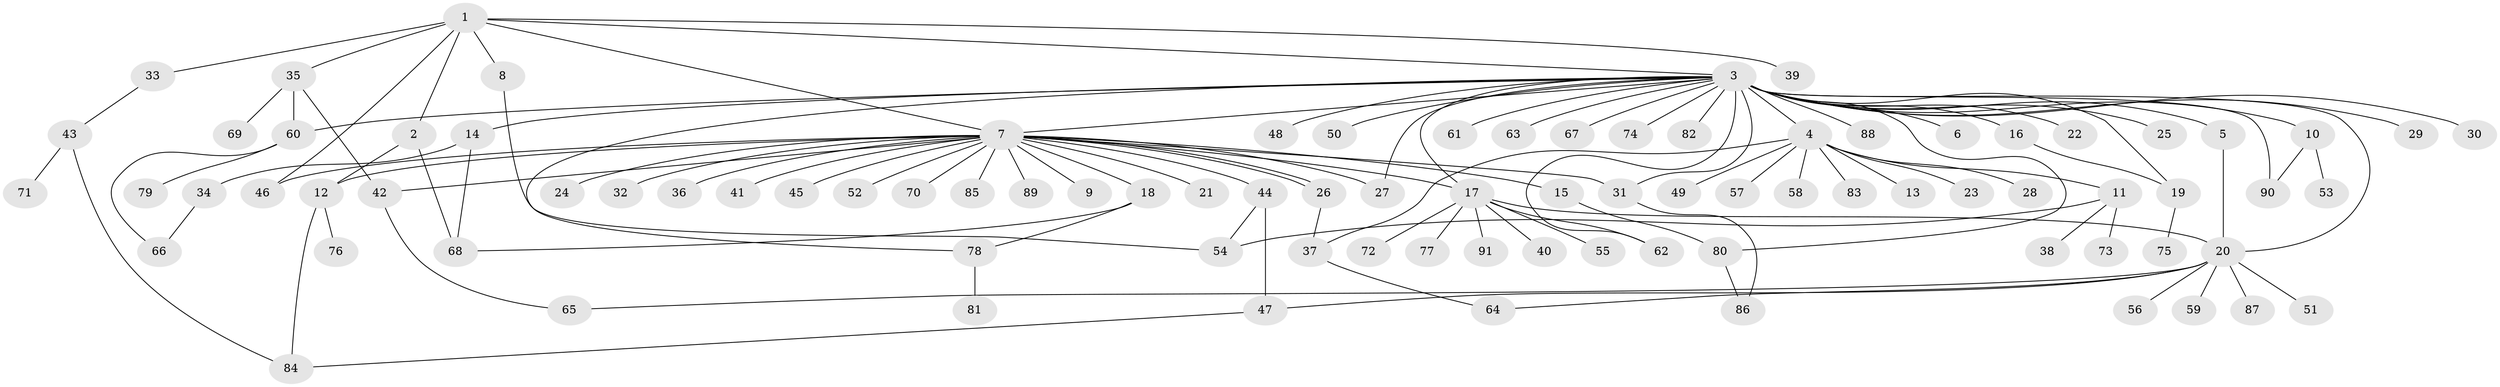 // Generated by graph-tools (version 1.1) at 2025/49/03/09/25 03:49:59]
// undirected, 91 vertices, 118 edges
graph export_dot {
graph [start="1"]
  node [color=gray90,style=filled];
  1;
  2;
  3;
  4;
  5;
  6;
  7;
  8;
  9;
  10;
  11;
  12;
  13;
  14;
  15;
  16;
  17;
  18;
  19;
  20;
  21;
  22;
  23;
  24;
  25;
  26;
  27;
  28;
  29;
  30;
  31;
  32;
  33;
  34;
  35;
  36;
  37;
  38;
  39;
  40;
  41;
  42;
  43;
  44;
  45;
  46;
  47;
  48;
  49;
  50;
  51;
  52;
  53;
  54;
  55;
  56;
  57;
  58;
  59;
  60;
  61;
  62;
  63;
  64;
  65;
  66;
  67;
  68;
  69;
  70;
  71;
  72;
  73;
  74;
  75;
  76;
  77;
  78;
  79;
  80;
  81;
  82;
  83;
  84;
  85;
  86;
  87;
  88;
  89;
  90;
  91;
  1 -- 2;
  1 -- 3;
  1 -- 7;
  1 -- 8;
  1 -- 33;
  1 -- 35;
  1 -- 39;
  1 -- 46;
  2 -- 12;
  2 -- 68;
  3 -- 4;
  3 -- 5;
  3 -- 6;
  3 -- 7;
  3 -- 10;
  3 -- 14;
  3 -- 16;
  3 -- 17;
  3 -- 19;
  3 -- 20;
  3 -- 22;
  3 -- 25;
  3 -- 27;
  3 -- 29;
  3 -- 30;
  3 -- 31;
  3 -- 48;
  3 -- 50;
  3 -- 60;
  3 -- 61;
  3 -- 62;
  3 -- 63;
  3 -- 67;
  3 -- 74;
  3 -- 78;
  3 -- 80;
  3 -- 82;
  3 -- 88;
  3 -- 90;
  4 -- 11;
  4 -- 13;
  4 -- 23;
  4 -- 28;
  4 -- 37;
  4 -- 49;
  4 -- 57;
  4 -- 58;
  4 -- 83;
  5 -- 20;
  7 -- 9;
  7 -- 12;
  7 -- 15;
  7 -- 17;
  7 -- 18;
  7 -- 21;
  7 -- 24;
  7 -- 26;
  7 -- 26;
  7 -- 27;
  7 -- 31;
  7 -- 32;
  7 -- 36;
  7 -- 41;
  7 -- 42;
  7 -- 44;
  7 -- 45;
  7 -- 46;
  7 -- 52;
  7 -- 70;
  7 -- 85;
  7 -- 89;
  8 -- 54;
  10 -- 53;
  10 -- 90;
  11 -- 38;
  11 -- 54;
  11 -- 73;
  12 -- 76;
  12 -- 84;
  14 -- 34;
  14 -- 68;
  15 -- 80;
  16 -- 19;
  17 -- 20;
  17 -- 40;
  17 -- 55;
  17 -- 62;
  17 -- 72;
  17 -- 77;
  17 -- 91;
  18 -- 68;
  18 -- 78;
  19 -- 75;
  20 -- 47;
  20 -- 51;
  20 -- 56;
  20 -- 59;
  20 -- 64;
  20 -- 65;
  20 -- 87;
  26 -- 37;
  31 -- 86;
  33 -- 43;
  34 -- 66;
  35 -- 42;
  35 -- 60;
  35 -- 69;
  37 -- 64;
  42 -- 65;
  43 -- 71;
  43 -- 84;
  44 -- 47;
  44 -- 54;
  47 -- 84;
  60 -- 66;
  60 -- 79;
  78 -- 81;
  80 -- 86;
}
